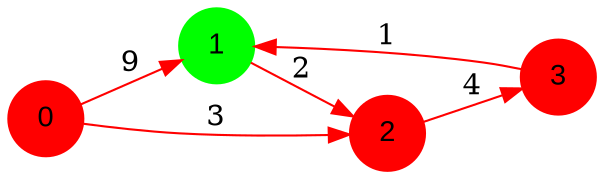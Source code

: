 digraph graphe {
rankdir = LR;
edge [color=red];
0 [fontname="Arial", shape = circle, color=red, style=filled];
1 [fontname="Arial", shape = circle, color=green, style=filled];
2 [fontname="Arial", shape = circle, color=red, style=filled];
3 [fontname="Arial", shape = circle, color=red, style=filled];
	0  ->  1 [label = "9"];
	0  ->  2 [label = "3"];
	1  ->  2 [label = "2"];
	2  ->  3 [label = "4"];
	3  ->  1 [label = "1"];
}